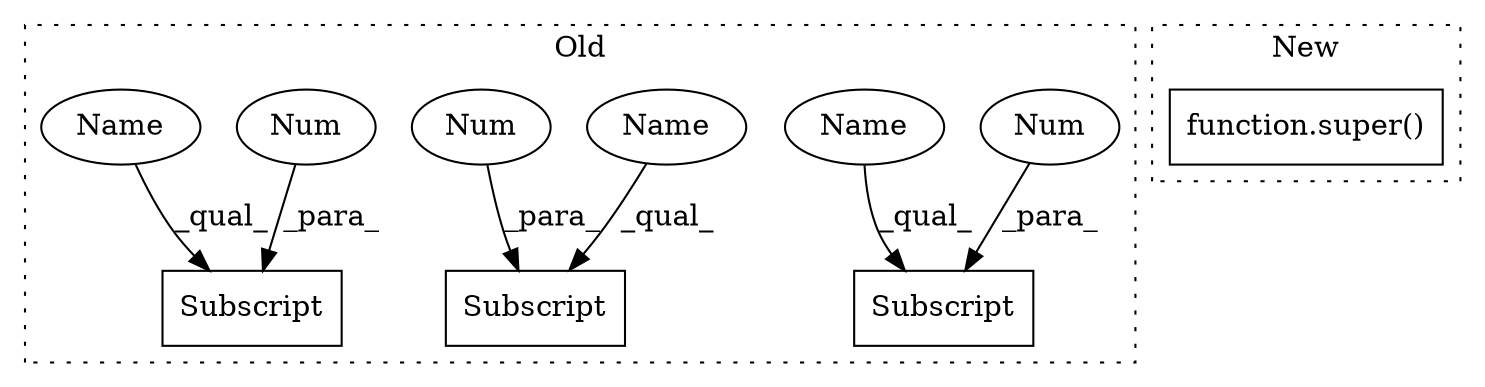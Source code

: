 digraph G {
subgraph cluster0 {
1 [label="Subscript" a="63" s="3040,0" l="10,0" shape="box"];
3 [label="Num" a="76" s="3048" l="1" shape="ellipse"];
4 [label="Subscript" a="63" s="2325,0" l="10,0" shape="box"];
5 [label="Num" a="76" s="2333" l="1" shape="ellipse"];
6 [label="Subscript" a="63" s="2790,0" l="10,0" shape="box"];
7 [label="Num" a="76" s="2798" l="1" shape="ellipse"];
8 [label="Name" a="87" s="3040" l="7" shape="ellipse"];
9 [label="Name" a="87" s="2790" l="7" shape="ellipse"];
10 [label="Name" a="87" s="2325" l="7" shape="ellipse"];
label = "Old";
style="dotted";
}
subgraph cluster1 {
2 [label="function.super()" a="75" s="4389,4413" l="6,1" shape="box"];
label = "New";
style="dotted";
}
3 -> 1 [label="_para_"];
5 -> 4 [label="_para_"];
7 -> 6 [label="_para_"];
8 -> 1 [label="_qual_"];
9 -> 6 [label="_qual_"];
10 -> 4 [label="_qual_"];
}